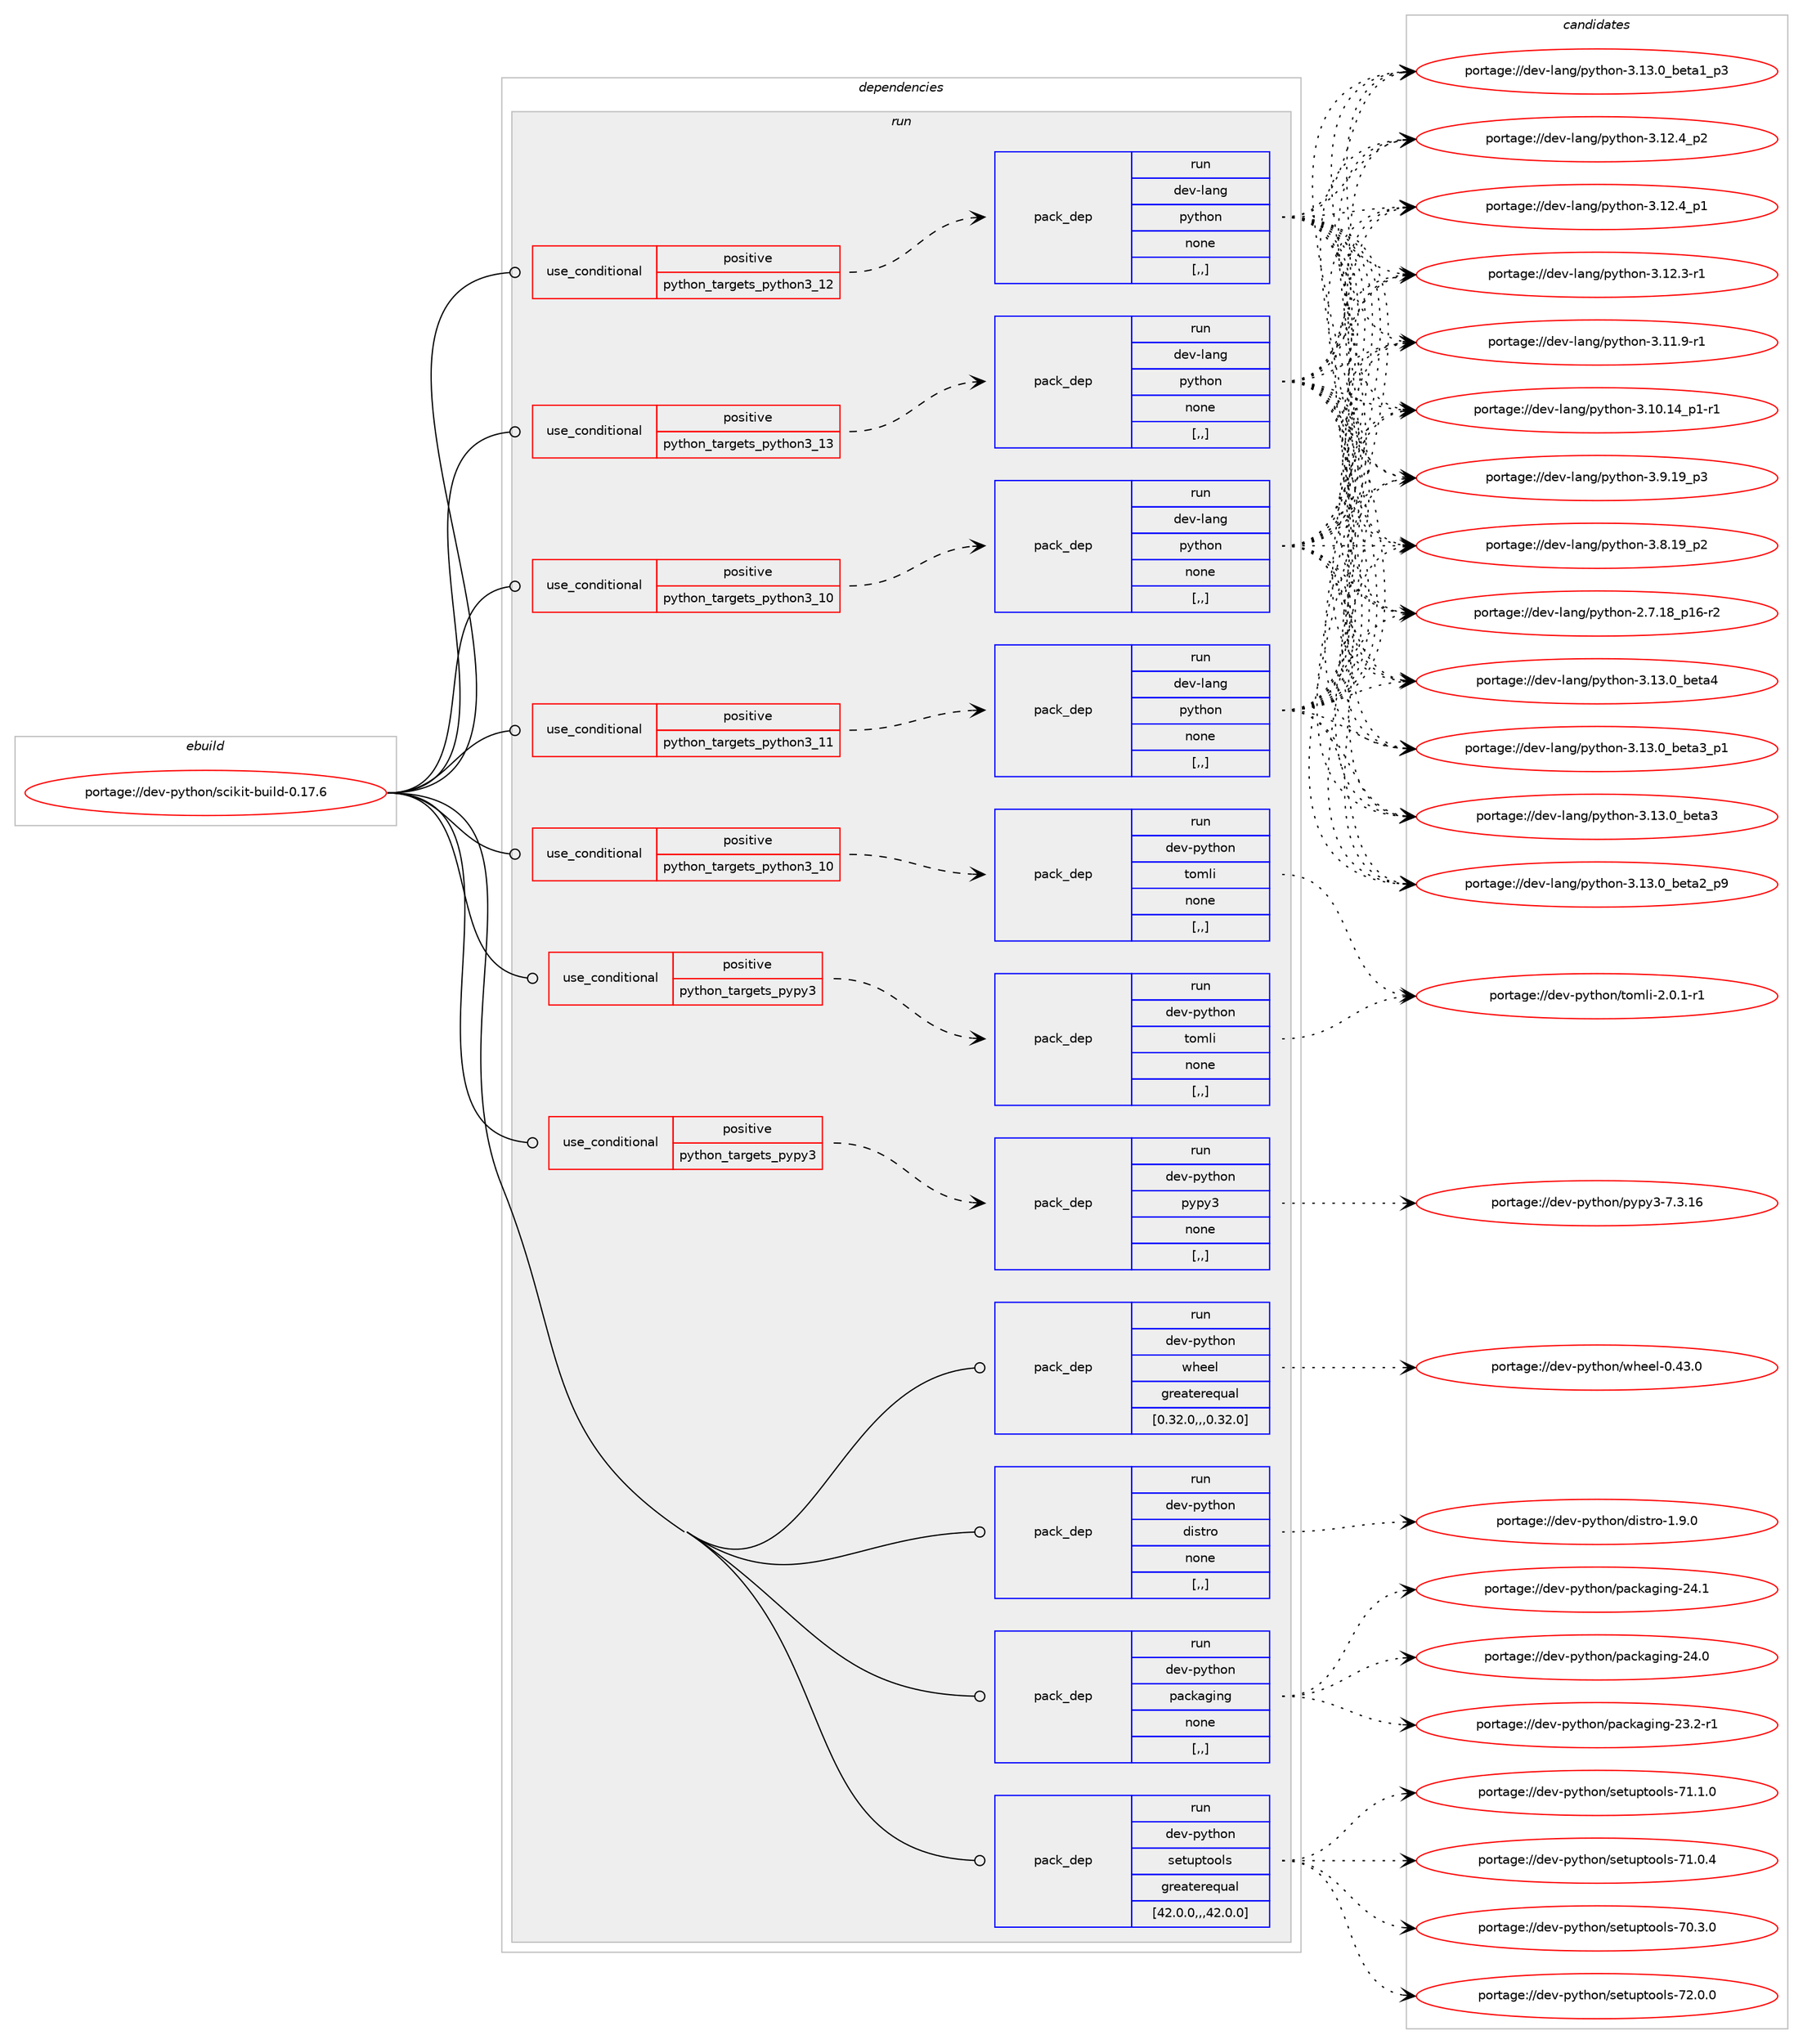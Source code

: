 digraph prolog {

# *************
# Graph options
# *************

newrank=true;
concentrate=true;
compound=true;
graph [rankdir=LR,fontname=Helvetica,fontsize=10,ranksep=1.5];#, ranksep=2.5, nodesep=0.2];
edge  [arrowhead=vee];
node  [fontname=Helvetica,fontsize=10];

# **********
# The ebuild
# **********

subgraph cluster_leftcol {
color=gray;
label=<<i>ebuild</i>>;
id [label="portage://dev-python/scikit-build-0.17.6", color=red, width=4, href="../dev-python/scikit-build-0.17.6.svg"];
}

# ****************
# The dependencies
# ****************

subgraph cluster_midcol {
color=gray;
label=<<i>dependencies</i>>;
subgraph cluster_compile {
fillcolor="#eeeeee";
style=filled;
label=<<i>compile</i>>;
}
subgraph cluster_compileandrun {
fillcolor="#eeeeee";
style=filled;
label=<<i>compile and run</i>>;
}
subgraph cluster_run {
fillcolor="#eeeeee";
style=filled;
label=<<i>run</i>>;
subgraph cond39333 {
dependency162763 [label=<<TABLE BORDER="0" CELLBORDER="1" CELLSPACING="0" CELLPADDING="4"><TR><TD ROWSPAN="3" CELLPADDING="10">use_conditional</TD></TR><TR><TD>positive</TD></TR><TR><TD>python_targets_pypy3</TD></TR></TABLE>>, shape=none, color=red];
subgraph pack122158 {
dependency162764 [label=<<TABLE BORDER="0" CELLBORDER="1" CELLSPACING="0" CELLPADDING="4" WIDTH="220"><TR><TD ROWSPAN="6" CELLPADDING="30">pack_dep</TD></TR><TR><TD WIDTH="110">run</TD></TR><TR><TD>dev-python</TD></TR><TR><TD>pypy3</TD></TR><TR><TD>none</TD></TR><TR><TD>[,,]</TD></TR></TABLE>>, shape=none, color=blue];
}
dependency162763:e -> dependency162764:w [weight=20,style="dashed",arrowhead="vee"];
}
id:e -> dependency162763:w [weight=20,style="solid",arrowhead="odot"];
subgraph cond39334 {
dependency162765 [label=<<TABLE BORDER="0" CELLBORDER="1" CELLSPACING="0" CELLPADDING="4"><TR><TD ROWSPAN="3" CELLPADDING="10">use_conditional</TD></TR><TR><TD>positive</TD></TR><TR><TD>python_targets_pypy3</TD></TR></TABLE>>, shape=none, color=red];
subgraph pack122159 {
dependency162766 [label=<<TABLE BORDER="0" CELLBORDER="1" CELLSPACING="0" CELLPADDING="4" WIDTH="220"><TR><TD ROWSPAN="6" CELLPADDING="30">pack_dep</TD></TR><TR><TD WIDTH="110">run</TD></TR><TR><TD>dev-python</TD></TR><TR><TD>tomli</TD></TR><TR><TD>none</TD></TR><TR><TD>[,,]</TD></TR></TABLE>>, shape=none, color=blue];
}
dependency162765:e -> dependency162766:w [weight=20,style="dashed",arrowhead="vee"];
}
id:e -> dependency162765:w [weight=20,style="solid",arrowhead="odot"];
subgraph cond39335 {
dependency162767 [label=<<TABLE BORDER="0" CELLBORDER="1" CELLSPACING="0" CELLPADDING="4"><TR><TD ROWSPAN="3" CELLPADDING="10">use_conditional</TD></TR><TR><TD>positive</TD></TR><TR><TD>python_targets_python3_10</TD></TR></TABLE>>, shape=none, color=red];
subgraph pack122160 {
dependency162768 [label=<<TABLE BORDER="0" CELLBORDER="1" CELLSPACING="0" CELLPADDING="4" WIDTH="220"><TR><TD ROWSPAN="6" CELLPADDING="30">pack_dep</TD></TR><TR><TD WIDTH="110">run</TD></TR><TR><TD>dev-lang</TD></TR><TR><TD>python</TD></TR><TR><TD>none</TD></TR><TR><TD>[,,]</TD></TR></TABLE>>, shape=none, color=blue];
}
dependency162767:e -> dependency162768:w [weight=20,style="dashed",arrowhead="vee"];
}
id:e -> dependency162767:w [weight=20,style="solid",arrowhead="odot"];
subgraph cond39336 {
dependency162769 [label=<<TABLE BORDER="0" CELLBORDER="1" CELLSPACING="0" CELLPADDING="4"><TR><TD ROWSPAN="3" CELLPADDING="10">use_conditional</TD></TR><TR><TD>positive</TD></TR><TR><TD>python_targets_python3_10</TD></TR></TABLE>>, shape=none, color=red];
subgraph pack122161 {
dependency162770 [label=<<TABLE BORDER="0" CELLBORDER="1" CELLSPACING="0" CELLPADDING="4" WIDTH="220"><TR><TD ROWSPAN="6" CELLPADDING="30">pack_dep</TD></TR><TR><TD WIDTH="110">run</TD></TR><TR><TD>dev-python</TD></TR><TR><TD>tomli</TD></TR><TR><TD>none</TD></TR><TR><TD>[,,]</TD></TR></TABLE>>, shape=none, color=blue];
}
dependency162769:e -> dependency162770:w [weight=20,style="dashed",arrowhead="vee"];
}
id:e -> dependency162769:w [weight=20,style="solid",arrowhead="odot"];
subgraph cond39337 {
dependency162771 [label=<<TABLE BORDER="0" CELLBORDER="1" CELLSPACING="0" CELLPADDING="4"><TR><TD ROWSPAN="3" CELLPADDING="10">use_conditional</TD></TR><TR><TD>positive</TD></TR><TR><TD>python_targets_python3_11</TD></TR></TABLE>>, shape=none, color=red];
subgraph pack122162 {
dependency162772 [label=<<TABLE BORDER="0" CELLBORDER="1" CELLSPACING="0" CELLPADDING="4" WIDTH="220"><TR><TD ROWSPAN="6" CELLPADDING="30">pack_dep</TD></TR><TR><TD WIDTH="110">run</TD></TR><TR><TD>dev-lang</TD></TR><TR><TD>python</TD></TR><TR><TD>none</TD></TR><TR><TD>[,,]</TD></TR></TABLE>>, shape=none, color=blue];
}
dependency162771:e -> dependency162772:w [weight=20,style="dashed",arrowhead="vee"];
}
id:e -> dependency162771:w [weight=20,style="solid",arrowhead="odot"];
subgraph cond39338 {
dependency162773 [label=<<TABLE BORDER="0" CELLBORDER="1" CELLSPACING="0" CELLPADDING="4"><TR><TD ROWSPAN="3" CELLPADDING="10">use_conditional</TD></TR><TR><TD>positive</TD></TR><TR><TD>python_targets_python3_12</TD></TR></TABLE>>, shape=none, color=red];
subgraph pack122163 {
dependency162774 [label=<<TABLE BORDER="0" CELLBORDER="1" CELLSPACING="0" CELLPADDING="4" WIDTH="220"><TR><TD ROWSPAN="6" CELLPADDING="30">pack_dep</TD></TR><TR><TD WIDTH="110">run</TD></TR><TR><TD>dev-lang</TD></TR><TR><TD>python</TD></TR><TR><TD>none</TD></TR><TR><TD>[,,]</TD></TR></TABLE>>, shape=none, color=blue];
}
dependency162773:e -> dependency162774:w [weight=20,style="dashed",arrowhead="vee"];
}
id:e -> dependency162773:w [weight=20,style="solid",arrowhead="odot"];
subgraph cond39339 {
dependency162775 [label=<<TABLE BORDER="0" CELLBORDER="1" CELLSPACING="0" CELLPADDING="4"><TR><TD ROWSPAN="3" CELLPADDING="10">use_conditional</TD></TR><TR><TD>positive</TD></TR><TR><TD>python_targets_python3_13</TD></TR></TABLE>>, shape=none, color=red];
subgraph pack122164 {
dependency162776 [label=<<TABLE BORDER="0" CELLBORDER="1" CELLSPACING="0" CELLPADDING="4" WIDTH="220"><TR><TD ROWSPAN="6" CELLPADDING="30">pack_dep</TD></TR><TR><TD WIDTH="110">run</TD></TR><TR><TD>dev-lang</TD></TR><TR><TD>python</TD></TR><TR><TD>none</TD></TR><TR><TD>[,,]</TD></TR></TABLE>>, shape=none, color=blue];
}
dependency162775:e -> dependency162776:w [weight=20,style="dashed",arrowhead="vee"];
}
id:e -> dependency162775:w [weight=20,style="solid",arrowhead="odot"];
subgraph pack122165 {
dependency162777 [label=<<TABLE BORDER="0" CELLBORDER="1" CELLSPACING="0" CELLPADDING="4" WIDTH="220"><TR><TD ROWSPAN="6" CELLPADDING="30">pack_dep</TD></TR><TR><TD WIDTH="110">run</TD></TR><TR><TD>dev-python</TD></TR><TR><TD>distro</TD></TR><TR><TD>none</TD></TR><TR><TD>[,,]</TD></TR></TABLE>>, shape=none, color=blue];
}
id:e -> dependency162777:w [weight=20,style="solid",arrowhead="odot"];
subgraph pack122166 {
dependency162778 [label=<<TABLE BORDER="0" CELLBORDER="1" CELLSPACING="0" CELLPADDING="4" WIDTH="220"><TR><TD ROWSPAN="6" CELLPADDING="30">pack_dep</TD></TR><TR><TD WIDTH="110">run</TD></TR><TR><TD>dev-python</TD></TR><TR><TD>packaging</TD></TR><TR><TD>none</TD></TR><TR><TD>[,,]</TD></TR></TABLE>>, shape=none, color=blue];
}
id:e -> dependency162778:w [weight=20,style="solid",arrowhead="odot"];
subgraph pack122167 {
dependency162779 [label=<<TABLE BORDER="0" CELLBORDER="1" CELLSPACING="0" CELLPADDING="4" WIDTH="220"><TR><TD ROWSPAN="6" CELLPADDING="30">pack_dep</TD></TR><TR><TD WIDTH="110">run</TD></TR><TR><TD>dev-python</TD></TR><TR><TD>setuptools</TD></TR><TR><TD>greaterequal</TD></TR><TR><TD>[42.0.0,,,42.0.0]</TD></TR></TABLE>>, shape=none, color=blue];
}
id:e -> dependency162779:w [weight=20,style="solid",arrowhead="odot"];
subgraph pack122168 {
dependency162780 [label=<<TABLE BORDER="0" CELLBORDER="1" CELLSPACING="0" CELLPADDING="4" WIDTH="220"><TR><TD ROWSPAN="6" CELLPADDING="30">pack_dep</TD></TR><TR><TD WIDTH="110">run</TD></TR><TR><TD>dev-python</TD></TR><TR><TD>wheel</TD></TR><TR><TD>greaterequal</TD></TR><TR><TD>[0.32.0,,,0.32.0]</TD></TR></TABLE>>, shape=none, color=blue];
}
id:e -> dependency162780:w [weight=20,style="solid",arrowhead="odot"];
}
}

# **************
# The candidates
# **************

subgraph cluster_choices {
rank=same;
color=gray;
label=<<i>candidates</i>>;

subgraph choice122158 {
color=black;
nodesep=1;
choice10010111845112121116104111110471121211121215145554651464954 [label="portage://dev-python/pypy3-7.3.16", color=red, width=4,href="../dev-python/pypy3-7.3.16.svg"];
dependency162764:e -> choice10010111845112121116104111110471121211121215145554651464954:w [style=dotted,weight="100"];
}
subgraph choice122159 {
color=black;
nodesep=1;
choice10010111845112121116104111110471161111091081054550464846494511449 [label="portage://dev-python/tomli-2.0.1-r1", color=red, width=4,href="../dev-python/tomli-2.0.1-r1.svg"];
dependency162766:e -> choice10010111845112121116104111110471161111091081054550464846494511449:w [style=dotted,weight="100"];
}
subgraph choice122160 {
color=black;
nodesep=1;
choice1001011184510897110103471121211161041111104551464951464895981011169752 [label="portage://dev-lang/python-3.13.0_beta4", color=red, width=4,href="../dev-lang/python-3.13.0_beta4.svg"];
choice10010111845108971101034711212111610411111045514649514648959810111697519511249 [label="portage://dev-lang/python-3.13.0_beta3_p1", color=red, width=4,href="../dev-lang/python-3.13.0_beta3_p1.svg"];
choice1001011184510897110103471121211161041111104551464951464895981011169751 [label="portage://dev-lang/python-3.13.0_beta3", color=red, width=4,href="../dev-lang/python-3.13.0_beta3.svg"];
choice10010111845108971101034711212111610411111045514649514648959810111697509511257 [label="portage://dev-lang/python-3.13.0_beta2_p9", color=red, width=4,href="../dev-lang/python-3.13.0_beta2_p9.svg"];
choice10010111845108971101034711212111610411111045514649514648959810111697499511251 [label="portage://dev-lang/python-3.13.0_beta1_p3", color=red, width=4,href="../dev-lang/python-3.13.0_beta1_p3.svg"];
choice100101118451089711010347112121116104111110455146495046529511250 [label="portage://dev-lang/python-3.12.4_p2", color=red, width=4,href="../dev-lang/python-3.12.4_p2.svg"];
choice100101118451089711010347112121116104111110455146495046529511249 [label="portage://dev-lang/python-3.12.4_p1", color=red, width=4,href="../dev-lang/python-3.12.4_p1.svg"];
choice100101118451089711010347112121116104111110455146495046514511449 [label="portage://dev-lang/python-3.12.3-r1", color=red, width=4,href="../dev-lang/python-3.12.3-r1.svg"];
choice100101118451089711010347112121116104111110455146494946574511449 [label="portage://dev-lang/python-3.11.9-r1", color=red, width=4,href="../dev-lang/python-3.11.9-r1.svg"];
choice100101118451089711010347112121116104111110455146494846495295112494511449 [label="portage://dev-lang/python-3.10.14_p1-r1", color=red, width=4,href="../dev-lang/python-3.10.14_p1-r1.svg"];
choice100101118451089711010347112121116104111110455146574649579511251 [label="portage://dev-lang/python-3.9.19_p3", color=red, width=4,href="../dev-lang/python-3.9.19_p3.svg"];
choice100101118451089711010347112121116104111110455146564649579511250 [label="portage://dev-lang/python-3.8.19_p2", color=red, width=4,href="../dev-lang/python-3.8.19_p2.svg"];
choice100101118451089711010347112121116104111110455046554649569511249544511450 [label="portage://dev-lang/python-2.7.18_p16-r2", color=red, width=4,href="../dev-lang/python-2.7.18_p16-r2.svg"];
dependency162768:e -> choice1001011184510897110103471121211161041111104551464951464895981011169752:w [style=dotted,weight="100"];
dependency162768:e -> choice10010111845108971101034711212111610411111045514649514648959810111697519511249:w [style=dotted,weight="100"];
dependency162768:e -> choice1001011184510897110103471121211161041111104551464951464895981011169751:w [style=dotted,weight="100"];
dependency162768:e -> choice10010111845108971101034711212111610411111045514649514648959810111697509511257:w [style=dotted,weight="100"];
dependency162768:e -> choice10010111845108971101034711212111610411111045514649514648959810111697499511251:w [style=dotted,weight="100"];
dependency162768:e -> choice100101118451089711010347112121116104111110455146495046529511250:w [style=dotted,weight="100"];
dependency162768:e -> choice100101118451089711010347112121116104111110455146495046529511249:w [style=dotted,weight="100"];
dependency162768:e -> choice100101118451089711010347112121116104111110455146495046514511449:w [style=dotted,weight="100"];
dependency162768:e -> choice100101118451089711010347112121116104111110455146494946574511449:w [style=dotted,weight="100"];
dependency162768:e -> choice100101118451089711010347112121116104111110455146494846495295112494511449:w [style=dotted,weight="100"];
dependency162768:e -> choice100101118451089711010347112121116104111110455146574649579511251:w [style=dotted,weight="100"];
dependency162768:e -> choice100101118451089711010347112121116104111110455146564649579511250:w [style=dotted,weight="100"];
dependency162768:e -> choice100101118451089711010347112121116104111110455046554649569511249544511450:w [style=dotted,weight="100"];
}
subgraph choice122161 {
color=black;
nodesep=1;
choice10010111845112121116104111110471161111091081054550464846494511449 [label="portage://dev-python/tomli-2.0.1-r1", color=red, width=4,href="../dev-python/tomli-2.0.1-r1.svg"];
dependency162770:e -> choice10010111845112121116104111110471161111091081054550464846494511449:w [style=dotted,weight="100"];
}
subgraph choice122162 {
color=black;
nodesep=1;
choice1001011184510897110103471121211161041111104551464951464895981011169752 [label="portage://dev-lang/python-3.13.0_beta4", color=red, width=4,href="../dev-lang/python-3.13.0_beta4.svg"];
choice10010111845108971101034711212111610411111045514649514648959810111697519511249 [label="portage://dev-lang/python-3.13.0_beta3_p1", color=red, width=4,href="../dev-lang/python-3.13.0_beta3_p1.svg"];
choice1001011184510897110103471121211161041111104551464951464895981011169751 [label="portage://dev-lang/python-3.13.0_beta3", color=red, width=4,href="../dev-lang/python-3.13.0_beta3.svg"];
choice10010111845108971101034711212111610411111045514649514648959810111697509511257 [label="portage://dev-lang/python-3.13.0_beta2_p9", color=red, width=4,href="../dev-lang/python-3.13.0_beta2_p9.svg"];
choice10010111845108971101034711212111610411111045514649514648959810111697499511251 [label="portage://dev-lang/python-3.13.0_beta1_p3", color=red, width=4,href="../dev-lang/python-3.13.0_beta1_p3.svg"];
choice100101118451089711010347112121116104111110455146495046529511250 [label="portage://dev-lang/python-3.12.4_p2", color=red, width=4,href="../dev-lang/python-3.12.4_p2.svg"];
choice100101118451089711010347112121116104111110455146495046529511249 [label="portage://dev-lang/python-3.12.4_p1", color=red, width=4,href="../dev-lang/python-3.12.4_p1.svg"];
choice100101118451089711010347112121116104111110455146495046514511449 [label="portage://dev-lang/python-3.12.3-r1", color=red, width=4,href="../dev-lang/python-3.12.3-r1.svg"];
choice100101118451089711010347112121116104111110455146494946574511449 [label="portage://dev-lang/python-3.11.9-r1", color=red, width=4,href="../dev-lang/python-3.11.9-r1.svg"];
choice100101118451089711010347112121116104111110455146494846495295112494511449 [label="portage://dev-lang/python-3.10.14_p1-r1", color=red, width=4,href="../dev-lang/python-3.10.14_p1-r1.svg"];
choice100101118451089711010347112121116104111110455146574649579511251 [label="portage://dev-lang/python-3.9.19_p3", color=red, width=4,href="../dev-lang/python-3.9.19_p3.svg"];
choice100101118451089711010347112121116104111110455146564649579511250 [label="portage://dev-lang/python-3.8.19_p2", color=red, width=4,href="../dev-lang/python-3.8.19_p2.svg"];
choice100101118451089711010347112121116104111110455046554649569511249544511450 [label="portage://dev-lang/python-2.7.18_p16-r2", color=red, width=4,href="../dev-lang/python-2.7.18_p16-r2.svg"];
dependency162772:e -> choice1001011184510897110103471121211161041111104551464951464895981011169752:w [style=dotted,weight="100"];
dependency162772:e -> choice10010111845108971101034711212111610411111045514649514648959810111697519511249:w [style=dotted,weight="100"];
dependency162772:e -> choice1001011184510897110103471121211161041111104551464951464895981011169751:w [style=dotted,weight="100"];
dependency162772:e -> choice10010111845108971101034711212111610411111045514649514648959810111697509511257:w [style=dotted,weight="100"];
dependency162772:e -> choice10010111845108971101034711212111610411111045514649514648959810111697499511251:w [style=dotted,weight="100"];
dependency162772:e -> choice100101118451089711010347112121116104111110455146495046529511250:w [style=dotted,weight="100"];
dependency162772:e -> choice100101118451089711010347112121116104111110455146495046529511249:w [style=dotted,weight="100"];
dependency162772:e -> choice100101118451089711010347112121116104111110455146495046514511449:w [style=dotted,weight="100"];
dependency162772:e -> choice100101118451089711010347112121116104111110455146494946574511449:w [style=dotted,weight="100"];
dependency162772:e -> choice100101118451089711010347112121116104111110455146494846495295112494511449:w [style=dotted,weight="100"];
dependency162772:e -> choice100101118451089711010347112121116104111110455146574649579511251:w [style=dotted,weight="100"];
dependency162772:e -> choice100101118451089711010347112121116104111110455146564649579511250:w [style=dotted,weight="100"];
dependency162772:e -> choice100101118451089711010347112121116104111110455046554649569511249544511450:w [style=dotted,weight="100"];
}
subgraph choice122163 {
color=black;
nodesep=1;
choice1001011184510897110103471121211161041111104551464951464895981011169752 [label="portage://dev-lang/python-3.13.0_beta4", color=red, width=4,href="../dev-lang/python-3.13.0_beta4.svg"];
choice10010111845108971101034711212111610411111045514649514648959810111697519511249 [label="portage://dev-lang/python-3.13.0_beta3_p1", color=red, width=4,href="../dev-lang/python-3.13.0_beta3_p1.svg"];
choice1001011184510897110103471121211161041111104551464951464895981011169751 [label="portage://dev-lang/python-3.13.0_beta3", color=red, width=4,href="../dev-lang/python-3.13.0_beta3.svg"];
choice10010111845108971101034711212111610411111045514649514648959810111697509511257 [label="portage://dev-lang/python-3.13.0_beta2_p9", color=red, width=4,href="../dev-lang/python-3.13.0_beta2_p9.svg"];
choice10010111845108971101034711212111610411111045514649514648959810111697499511251 [label="portage://dev-lang/python-3.13.0_beta1_p3", color=red, width=4,href="../dev-lang/python-3.13.0_beta1_p3.svg"];
choice100101118451089711010347112121116104111110455146495046529511250 [label="portage://dev-lang/python-3.12.4_p2", color=red, width=4,href="../dev-lang/python-3.12.4_p2.svg"];
choice100101118451089711010347112121116104111110455146495046529511249 [label="portage://dev-lang/python-3.12.4_p1", color=red, width=4,href="../dev-lang/python-3.12.4_p1.svg"];
choice100101118451089711010347112121116104111110455146495046514511449 [label="portage://dev-lang/python-3.12.3-r1", color=red, width=4,href="../dev-lang/python-3.12.3-r1.svg"];
choice100101118451089711010347112121116104111110455146494946574511449 [label="portage://dev-lang/python-3.11.9-r1", color=red, width=4,href="../dev-lang/python-3.11.9-r1.svg"];
choice100101118451089711010347112121116104111110455146494846495295112494511449 [label="portage://dev-lang/python-3.10.14_p1-r1", color=red, width=4,href="../dev-lang/python-3.10.14_p1-r1.svg"];
choice100101118451089711010347112121116104111110455146574649579511251 [label="portage://dev-lang/python-3.9.19_p3", color=red, width=4,href="../dev-lang/python-3.9.19_p3.svg"];
choice100101118451089711010347112121116104111110455146564649579511250 [label="portage://dev-lang/python-3.8.19_p2", color=red, width=4,href="../dev-lang/python-3.8.19_p2.svg"];
choice100101118451089711010347112121116104111110455046554649569511249544511450 [label="portage://dev-lang/python-2.7.18_p16-r2", color=red, width=4,href="../dev-lang/python-2.7.18_p16-r2.svg"];
dependency162774:e -> choice1001011184510897110103471121211161041111104551464951464895981011169752:w [style=dotted,weight="100"];
dependency162774:e -> choice10010111845108971101034711212111610411111045514649514648959810111697519511249:w [style=dotted,weight="100"];
dependency162774:e -> choice1001011184510897110103471121211161041111104551464951464895981011169751:w [style=dotted,weight="100"];
dependency162774:e -> choice10010111845108971101034711212111610411111045514649514648959810111697509511257:w [style=dotted,weight="100"];
dependency162774:e -> choice10010111845108971101034711212111610411111045514649514648959810111697499511251:w [style=dotted,weight="100"];
dependency162774:e -> choice100101118451089711010347112121116104111110455146495046529511250:w [style=dotted,weight="100"];
dependency162774:e -> choice100101118451089711010347112121116104111110455146495046529511249:w [style=dotted,weight="100"];
dependency162774:e -> choice100101118451089711010347112121116104111110455146495046514511449:w [style=dotted,weight="100"];
dependency162774:e -> choice100101118451089711010347112121116104111110455146494946574511449:w [style=dotted,weight="100"];
dependency162774:e -> choice100101118451089711010347112121116104111110455146494846495295112494511449:w [style=dotted,weight="100"];
dependency162774:e -> choice100101118451089711010347112121116104111110455146574649579511251:w [style=dotted,weight="100"];
dependency162774:e -> choice100101118451089711010347112121116104111110455146564649579511250:w [style=dotted,weight="100"];
dependency162774:e -> choice100101118451089711010347112121116104111110455046554649569511249544511450:w [style=dotted,weight="100"];
}
subgraph choice122164 {
color=black;
nodesep=1;
choice1001011184510897110103471121211161041111104551464951464895981011169752 [label="portage://dev-lang/python-3.13.0_beta4", color=red, width=4,href="../dev-lang/python-3.13.0_beta4.svg"];
choice10010111845108971101034711212111610411111045514649514648959810111697519511249 [label="portage://dev-lang/python-3.13.0_beta3_p1", color=red, width=4,href="../dev-lang/python-3.13.0_beta3_p1.svg"];
choice1001011184510897110103471121211161041111104551464951464895981011169751 [label="portage://dev-lang/python-3.13.0_beta3", color=red, width=4,href="../dev-lang/python-3.13.0_beta3.svg"];
choice10010111845108971101034711212111610411111045514649514648959810111697509511257 [label="portage://dev-lang/python-3.13.0_beta2_p9", color=red, width=4,href="../dev-lang/python-3.13.0_beta2_p9.svg"];
choice10010111845108971101034711212111610411111045514649514648959810111697499511251 [label="portage://dev-lang/python-3.13.0_beta1_p3", color=red, width=4,href="../dev-lang/python-3.13.0_beta1_p3.svg"];
choice100101118451089711010347112121116104111110455146495046529511250 [label="portage://dev-lang/python-3.12.4_p2", color=red, width=4,href="../dev-lang/python-3.12.4_p2.svg"];
choice100101118451089711010347112121116104111110455146495046529511249 [label="portage://dev-lang/python-3.12.4_p1", color=red, width=4,href="../dev-lang/python-3.12.4_p1.svg"];
choice100101118451089711010347112121116104111110455146495046514511449 [label="portage://dev-lang/python-3.12.3-r1", color=red, width=4,href="../dev-lang/python-3.12.3-r1.svg"];
choice100101118451089711010347112121116104111110455146494946574511449 [label="portage://dev-lang/python-3.11.9-r1", color=red, width=4,href="../dev-lang/python-3.11.9-r1.svg"];
choice100101118451089711010347112121116104111110455146494846495295112494511449 [label="portage://dev-lang/python-3.10.14_p1-r1", color=red, width=4,href="../dev-lang/python-3.10.14_p1-r1.svg"];
choice100101118451089711010347112121116104111110455146574649579511251 [label="portage://dev-lang/python-3.9.19_p3", color=red, width=4,href="../dev-lang/python-3.9.19_p3.svg"];
choice100101118451089711010347112121116104111110455146564649579511250 [label="portage://dev-lang/python-3.8.19_p2", color=red, width=4,href="../dev-lang/python-3.8.19_p2.svg"];
choice100101118451089711010347112121116104111110455046554649569511249544511450 [label="portage://dev-lang/python-2.7.18_p16-r2", color=red, width=4,href="../dev-lang/python-2.7.18_p16-r2.svg"];
dependency162776:e -> choice1001011184510897110103471121211161041111104551464951464895981011169752:w [style=dotted,weight="100"];
dependency162776:e -> choice10010111845108971101034711212111610411111045514649514648959810111697519511249:w [style=dotted,weight="100"];
dependency162776:e -> choice1001011184510897110103471121211161041111104551464951464895981011169751:w [style=dotted,weight="100"];
dependency162776:e -> choice10010111845108971101034711212111610411111045514649514648959810111697509511257:w [style=dotted,weight="100"];
dependency162776:e -> choice10010111845108971101034711212111610411111045514649514648959810111697499511251:w [style=dotted,weight="100"];
dependency162776:e -> choice100101118451089711010347112121116104111110455146495046529511250:w [style=dotted,weight="100"];
dependency162776:e -> choice100101118451089711010347112121116104111110455146495046529511249:w [style=dotted,weight="100"];
dependency162776:e -> choice100101118451089711010347112121116104111110455146495046514511449:w [style=dotted,weight="100"];
dependency162776:e -> choice100101118451089711010347112121116104111110455146494946574511449:w [style=dotted,weight="100"];
dependency162776:e -> choice100101118451089711010347112121116104111110455146494846495295112494511449:w [style=dotted,weight="100"];
dependency162776:e -> choice100101118451089711010347112121116104111110455146574649579511251:w [style=dotted,weight="100"];
dependency162776:e -> choice100101118451089711010347112121116104111110455146564649579511250:w [style=dotted,weight="100"];
dependency162776:e -> choice100101118451089711010347112121116104111110455046554649569511249544511450:w [style=dotted,weight="100"];
}
subgraph choice122165 {
color=black;
nodesep=1;
choice1001011184511212111610411111047100105115116114111454946574648 [label="portage://dev-python/distro-1.9.0", color=red, width=4,href="../dev-python/distro-1.9.0.svg"];
dependency162777:e -> choice1001011184511212111610411111047100105115116114111454946574648:w [style=dotted,weight="100"];
}
subgraph choice122166 {
color=black;
nodesep=1;
choice10010111845112121116104111110471129799107971031051101034550524649 [label="portage://dev-python/packaging-24.1", color=red, width=4,href="../dev-python/packaging-24.1.svg"];
choice10010111845112121116104111110471129799107971031051101034550524648 [label="portage://dev-python/packaging-24.0", color=red, width=4,href="../dev-python/packaging-24.0.svg"];
choice100101118451121211161041111104711297991079710310511010345505146504511449 [label="portage://dev-python/packaging-23.2-r1", color=red, width=4,href="../dev-python/packaging-23.2-r1.svg"];
dependency162778:e -> choice10010111845112121116104111110471129799107971031051101034550524649:w [style=dotted,weight="100"];
dependency162778:e -> choice10010111845112121116104111110471129799107971031051101034550524648:w [style=dotted,weight="100"];
dependency162778:e -> choice100101118451121211161041111104711297991079710310511010345505146504511449:w [style=dotted,weight="100"];
}
subgraph choice122167 {
color=black;
nodesep=1;
choice100101118451121211161041111104711510111611711211611111110811545555046484648 [label="portage://dev-python/setuptools-72.0.0", color=red, width=4,href="../dev-python/setuptools-72.0.0.svg"];
choice100101118451121211161041111104711510111611711211611111110811545554946494648 [label="portage://dev-python/setuptools-71.1.0", color=red, width=4,href="../dev-python/setuptools-71.1.0.svg"];
choice100101118451121211161041111104711510111611711211611111110811545554946484652 [label="portage://dev-python/setuptools-71.0.4", color=red, width=4,href="../dev-python/setuptools-71.0.4.svg"];
choice100101118451121211161041111104711510111611711211611111110811545554846514648 [label="portage://dev-python/setuptools-70.3.0", color=red, width=4,href="../dev-python/setuptools-70.3.0.svg"];
dependency162779:e -> choice100101118451121211161041111104711510111611711211611111110811545555046484648:w [style=dotted,weight="100"];
dependency162779:e -> choice100101118451121211161041111104711510111611711211611111110811545554946494648:w [style=dotted,weight="100"];
dependency162779:e -> choice100101118451121211161041111104711510111611711211611111110811545554946484652:w [style=dotted,weight="100"];
dependency162779:e -> choice100101118451121211161041111104711510111611711211611111110811545554846514648:w [style=dotted,weight="100"];
}
subgraph choice122168 {
color=black;
nodesep=1;
choice100101118451121211161041111104711910410110110845484652514648 [label="portage://dev-python/wheel-0.43.0", color=red, width=4,href="../dev-python/wheel-0.43.0.svg"];
dependency162780:e -> choice100101118451121211161041111104711910410110110845484652514648:w [style=dotted,weight="100"];
}
}

}

